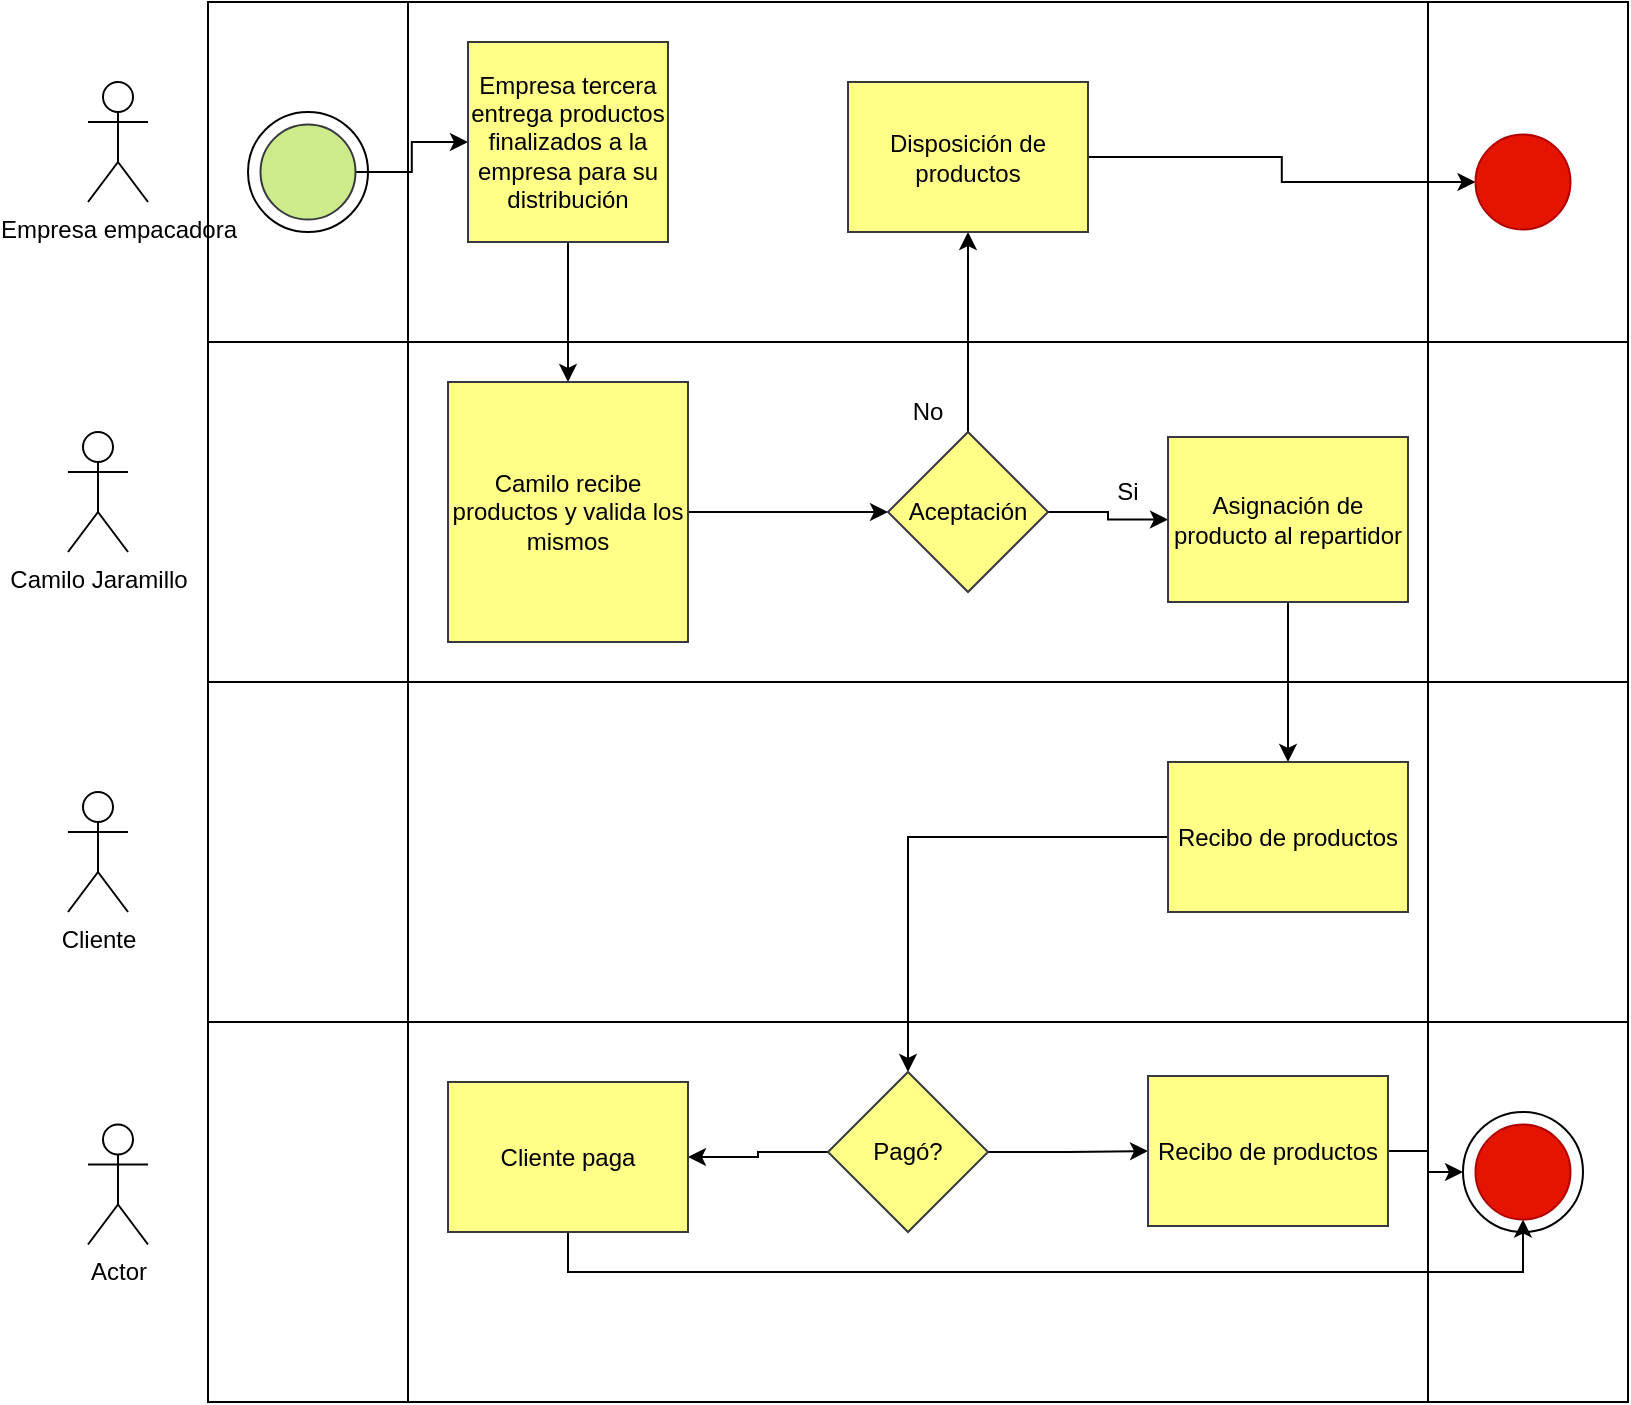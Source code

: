 <mxfile version="21.2.7" type="github">
  <diagram name="Página-1" id="89v_Fbu40_JFCPkqtwGd">
    <mxGraphModel dx="1862" dy="569" grid="1" gridSize="10" guides="1" tooltips="1" connect="1" arrows="1" fold="1" page="1" pageScale="1" pageWidth="827" pageHeight="1169" math="0" shadow="0">
      <root>
        <mxCell id="0" />
        <mxCell id="1" parent="0" />
        <mxCell id="YV6-GsWAb4RA220wGrPn-1" value="" style="shape=process;whiteSpace=wrap;html=1;backgroundOutline=1;size=0.141;" vertex="1" parent="1">
          <mxGeometry x="90" y="10" width="710" height="170" as="geometry" />
        </mxCell>
        <mxCell id="YV6-GsWAb4RA220wGrPn-3" value="" style="shape=process;whiteSpace=wrap;html=1;backgroundOutline=1;size=0.141;" vertex="1" parent="1">
          <mxGeometry x="90" y="180" width="710" height="170" as="geometry" />
        </mxCell>
        <mxCell id="YV6-GsWAb4RA220wGrPn-4" value="" style="shape=process;whiteSpace=wrap;html=1;backgroundOutline=1;size=0.141;" vertex="1" parent="1">
          <mxGeometry x="90" y="520" width="710" height="190" as="geometry" />
        </mxCell>
        <mxCell id="YV6-GsWAb4RA220wGrPn-5" value="" style="shape=process;whiteSpace=wrap;html=1;backgroundOutline=1;size=0.141;" vertex="1" parent="1">
          <mxGeometry x="90" y="350" width="710" height="170" as="geometry" />
        </mxCell>
        <mxCell id="YV6-GsWAb4RA220wGrPn-7" value="Camilo Jaramillo" style="shape=umlActor;verticalLabelPosition=bottom;verticalAlign=top;html=1;outlineConnect=0;" vertex="1" parent="1">
          <mxGeometry x="20" y="225" width="30" height="60" as="geometry" />
        </mxCell>
        <mxCell id="YV6-GsWAb4RA220wGrPn-8" value="&lt;font style=&quot;vertical-align: inherit;&quot;&gt;&lt;font style=&quot;vertical-align: inherit;&quot;&gt;Empresa empacadora&lt;/font&gt;&lt;/font&gt;" style="shape=umlActor;verticalLabelPosition=bottom;verticalAlign=top;html=1;outlineConnect=0;" vertex="1" parent="1">
          <mxGeometry x="30" y="50" width="30" height="60" as="geometry" />
        </mxCell>
        <mxCell id="YV6-GsWAb4RA220wGrPn-9" value="Actor" style="shape=umlActor;verticalLabelPosition=bottom;verticalAlign=top;html=1;outlineConnect=0;" vertex="1" parent="1">
          <mxGeometry x="30" y="571.25" width="30" height="60" as="geometry" />
        </mxCell>
        <mxCell id="YV6-GsWAb4RA220wGrPn-10" value="&lt;font style=&quot;vertical-align: inherit;&quot;&gt;&lt;font style=&quot;vertical-align: inherit;&quot;&gt;Cliente&lt;br&gt;&lt;/font&gt;&lt;/font&gt;" style="shape=umlActor;verticalLabelPosition=bottom;verticalAlign=top;html=1;outlineConnect=0;" vertex="1" parent="1">
          <mxGeometry x="20" y="405" width="30" height="60" as="geometry" />
        </mxCell>
        <mxCell id="YV6-GsWAb4RA220wGrPn-13" value="" style="ellipse;whiteSpace=wrap;html=1;aspect=fixed;" vertex="1" parent="1">
          <mxGeometry x="110" y="65" width="60" height="60" as="geometry" />
        </mxCell>
        <mxCell id="YV6-GsWAb4RA220wGrPn-17" value="" style="edgeStyle=orthogonalEdgeStyle;rounded=0;orthogonalLoop=1;jettySize=auto;html=1;" edge="1" parent="1" source="YV6-GsWAb4RA220wGrPn-14" target="YV6-GsWAb4RA220wGrPn-16">
          <mxGeometry relative="1" as="geometry" />
        </mxCell>
        <mxCell id="YV6-GsWAb4RA220wGrPn-14" value="" style="ellipse;whiteSpace=wrap;html=1;aspect=fixed;fillColor=#cdeb8b;strokeColor=#36393d;" vertex="1" parent="1">
          <mxGeometry x="116.25" y="71.25" width="47.5" height="47.5" as="geometry" />
        </mxCell>
        <mxCell id="YV6-GsWAb4RA220wGrPn-18" style="edgeStyle=orthogonalEdgeStyle;rounded=0;orthogonalLoop=1;jettySize=auto;html=1;exitX=0.75;exitY=1;exitDx=0;exitDy=0;entryX=0.5;entryY=0;entryDx=0;entryDy=0;" edge="1" parent="1" source="YV6-GsWAb4RA220wGrPn-16" target="YV6-GsWAb4RA220wGrPn-19">
          <mxGeometry relative="1" as="geometry">
            <Array as="points">
              <mxPoint x="270" y="130" />
            </Array>
          </mxGeometry>
        </mxCell>
        <mxCell id="YV6-GsWAb4RA220wGrPn-16" value="Empresa tercera entrega productos finalizados a la empresa para su distribución" style="whiteSpace=wrap;html=1;fillColor=#ffff88;strokeColor=#36393d;" vertex="1" parent="1">
          <mxGeometry x="220" y="30" width="100" height="100" as="geometry" />
        </mxCell>
        <mxCell id="YV6-GsWAb4RA220wGrPn-21" value="" style="edgeStyle=orthogonalEdgeStyle;rounded=0;orthogonalLoop=1;jettySize=auto;html=1;" edge="1" parent="1" source="YV6-GsWAb4RA220wGrPn-19" target="YV6-GsWAb4RA220wGrPn-20">
          <mxGeometry relative="1" as="geometry" />
        </mxCell>
        <mxCell id="YV6-GsWAb4RA220wGrPn-19" value="Camilo recibe productos y valida los mismos" style="rounded=0;whiteSpace=wrap;html=1;rotation=0;fillColor=#ffff88;strokeColor=#36393d;" vertex="1" parent="1">
          <mxGeometry x="210" y="200" width="120" height="130" as="geometry" />
        </mxCell>
        <mxCell id="YV6-GsWAb4RA220wGrPn-23" value="" style="edgeStyle=orthogonalEdgeStyle;rounded=0;orthogonalLoop=1;jettySize=auto;html=1;" edge="1" parent="1" source="YV6-GsWAb4RA220wGrPn-20" target="YV6-GsWAb4RA220wGrPn-22">
          <mxGeometry relative="1" as="geometry" />
        </mxCell>
        <mxCell id="YV6-GsWAb4RA220wGrPn-25" style="edgeStyle=orthogonalEdgeStyle;rounded=0;orthogonalLoop=1;jettySize=auto;html=1;exitX=0.5;exitY=0;exitDx=0;exitDy=0;entryX=0.5;entryY=1;entryDx=0;entryDy=0;" edge="1" parent="1" source="YV6-GsWAb4RA220wGrPn-20" target="YV6-GsWAb4RA220wGrPn-24">
          <mxGeometry relative="1" as="geometry" />
        </mxCell>
        <mxCell id="YV6-GsWAb4RA220wGrPn-20" value="Aceptación" style="rhombus;whiteSpace=wrap;html=1;fillColor=#ffff88;strokeColor=#36393d;rounded=0;" vertex="1" parent="1">
          <mxGeometry x="430" y="225" width="80" height="80" as="geometry" />
        </mxCell>
        <mxCell id="YV6-GsWAb4RA220wGrPn-33" style="edgeStyle=orthogonalEdgeStyle;rounded=0;orthogonalLoop=1;jettySize=auto;html=1;" edge="1" parent="1" source="YV6-GsWAb4RA220wGrPn-22" target="YV6-GsWAb4RA220wGrPn-32">
          <mxGeometry relative="1" as="geometry" />
        </mxCell>
        <mxCell id="YV6-GsWAb4RA220wGrPn-22" value="Asignación de producto al repartidor" style="whiteSpace=wrap;html=1;fillColor=#ffff88;strokeColor=#36393d;rounded=0;" vertex="1" parent="1">
          <mxGeometry x="570" y="227.5" width="120" height="82.5" as="geometry" />
        </mxCell>
        <mxCell id="YV6-GsWAb4RA220wGrPn-29" style="edgeStyle=orthogonalEdgeStyle;rounded=0;orthogonalLoop=1;jettySize=auto;html=1;exitX=1;exitY=0.5;exitDx=0;exitDy=0;" edge="1" parent="1" source="YV6-GsWAb4RA220wGrPn-24" target="YV6-GsWAb4RA220wGrPn-28">
          <mxGeometry relative="1" as="geometry" />
        </mxCell>
        <mxCell id="YV6-GsWAb4RA220wGrPn-24" value="Disposición de productos" style="whiteSpace=wrap;html=1;fillColor=#ffff88;strokeColor=#36393d;rounded=0;" vertex="1" parent="1">
          <mxGeometry x="410" y="50" width="120" height="75" as="geometry" />
        </mxCell>
        <mxCell id="YV6-GsWAb4RA220wGrPn-27" value="" style="ellipse;whiteSpace=wrap;html=1;aspect=fixed;" vertex="1" parent="1">
          <mxGeometry x="717.5" y="565" width="60" height="60" as="geometry" />
        </mxCell>
        <mxCell id="YV6-GsWAb4RA220wGrPn-28" value="" style="ellipse;whiteSpace=wrap;html=1;aspect=fixed;fillColor=#e51400;strokeColor=#B20000;fontColor=#ffffff;" vertex="1" parent="1">
          <mxGeometry x="723.75" y="76.25" width="47.5" height="47.5" as="geometry" />
        </mxCell>
        <mxCell id="YV6-GsWAb4RA220wGrPn-30" value="Si" style="text;html=1;strokeColor=none;fillColor=none;align=center;verticalAlign=middle;whiteSpace=wrap;rounded=0;" vertex="1" parent="1">
          <mxGeometry x="520" y="240" width="60" height="30" as="geometry" />
        </mxCell>
        <mxCell id="YV6-GsWAb4RA220wGrPn-31" value="No" style="text;html=1;strokeColor=none;fillColor=none;align=center;verticalAlign=middle;whiteSpace=wrap;rounded=0;" vertex="1" parent="1">
          <mxGeometry x="420" y="200" width="60" height="30" as="geometry" />
        </mxCell>
        <mxCell id="YV6-GsWAb4RA220wGrPn-35" style="edgeStyle=orthogonalEdgeStyle;rounded=0;orthogonalLoop=1;jettySize=auto;html=1;entryX=0.5;entryY=0;entryDx=0;entryDy=0;" edge="1" parent="1" source="YV6-GsWAb4RA220wGrPn-32" target="YV6-GsWAb4RA220wGrPn-38">
          <mxGeometry relative="1" as="geometry">
            <mxPoint x="450" y="520" as="targetPoint" />
          </mxGeometry>
        </mxCell>
        <mxCell id="YV6-GsWAb4RA220wGrPn-32" value="Recibo de productos" style="whiteSpace=wrap;html=1;fillColor=#ffff88;strokeColor=#36393d;rounded=0;" vertex="1" parent="1">
          <mxGeometry x="570" y="390" width="120" height="75" as="geometry" />
        </mxCell>
        <mxCell id="YV6-GsWAb4RA220wGrPn-41" style="edgeStyle=orthogonalEdgeStyle;rounded=0;orthogonalLoop=1;jettySize=auto;html=1;exitX=1;exitY=0.5;exitDx=0;exitDy=0;entryX=0;entryY=0.5;entryDx=0;entryDy=0;" edge="1" parent="1" source="YV6-GsWAb4RA220wGrPn-38" target="YV6-GsWAb4RA220wGrPn-40">
          <mxGeometry relative="1" as="geometry" />
        </mxCell>
        <mxCell id="YV6-GsWAb4RA220wGrPn-43" style="edgeStyle=orthogonalEdgeStyle;rounded=0;orthogonalLoop=1;jettySize=auto;html=1;entryX=1;entryY=0.5;entryDx=0;entryDy=0;" edge="1" parent="1" source="YV6-GsWAb4RA220wGrPn-38" target="YV6-GsWAb4RA220wGrPn-42">
          <mxGeometry relative="1" as="geometry" />
        </mxCell>
        <mxCell id="YV6-GsWAb4RA220wGrPn-38" value="Pagó?" style="rhombus;whiteSpace=wrap;html=1;fillColor=#ffff88;strokeColor=#36393d;rounded=0;" vertex="1" parent="1">
          <mxGeometry x="400" y="545" width="80" height="80" as="geometry" />
        </mxCell>
        <mxCell id="YV6-GsWAb4RA220wGrPn-46" style="edgeStyle=orthogonalEdgeStyle;rounded=0;orthogonalLoop=1;jettySize=auto;html=1;entryX=0;entryY=0.5;entryDx=0;entryDy=0;" edge="1" parent="1" source="YV6-GsWAb4RA220wGrPn-40" target="YV6-GsWAb4RA220wGrPn-27">
          <mxGeometry relative="1" as="geometry" />
        </mxCell>
        <mxCell id="YV6-GsWAb4RA220wGrPn-40" value="Recibo de productos" style="whiteSpace=wrap;html=1;fillColor=#ffff88;strokeColor=#36393d;rounded=0;" vertex="1" parent="1">
          <mxGeometry x="560" y="547" width="120" height="75" as="geometry" />
        </mxCell>
        <mxCell id="YV6-GsWAb4RA220wGrPn-47" style="edgeStyle=orthogonalEdgeStyle;rounded=0;orthogonalLoop=1;jettySize=auto;html=1;exitX=0.5;exitY=1;exitDx=0;exitDy=0;entryX=0.5;entryY=1;entryDx=0;entryDy=0;" edge="1" parent="1" source="YV6-GsWAb4RA220wGrPn-42" target="YV6-GsWAb4RA220wGrPn-45">
          <mxGeometry relative="1" as="geometry" />
        </mxCell>
        <mxCell id="YV6-GsWAb4RA220wGrPn-42" value="Cliente paga" style="whiteSpace=wrap;html=1;fillColor=#ffff88;strokeColor=#36393d;rounded=0;" vertex="1" parent="1">
          <mxGeometry x="210" y="550" width="120" height="75" as="geometry" />
        </mxCell>
        <mxCell id="YV6-GsWAb4RA220wGrPn-45" value="" style="ellipse;whiteSpace=wrap;html=1;aspect=fixed;fillColor=#e51400;strokeColor=#B20000;fontColor=#ffffff;" vertex="1" parent="1">
          <mxGeometry x="723.75" y="571.25" width="47.5" height="47.5" as="geometry" />
        </mxCell>
      </root>
    </mxGraphModel>
  </diagram>
</mxfile>
